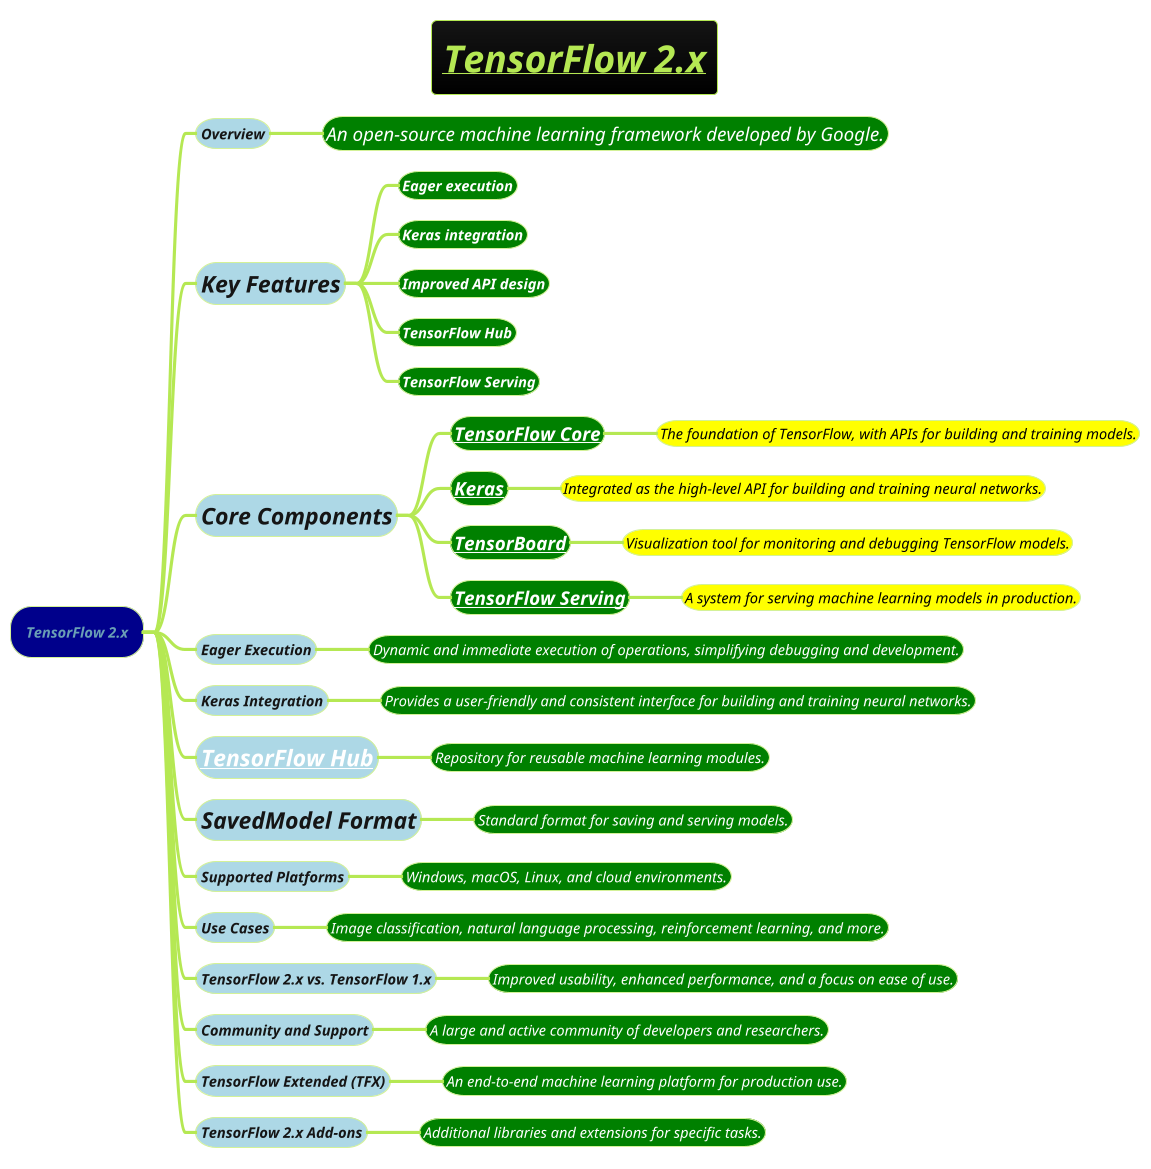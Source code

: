 @startmindmap
title =<i><b><u>TensorFlow 2.x

!theme hacker



*[#darkblue] <i><size:14>TensorFlow 2.x
**[#lightblue] <i><size:14>Overview
***[#green] <color #white><i><size:18>An open-source machine learning framework developed by Google.
**[#lightblue] <i><size:22>Key Features
***[#green] <color #white><b><i><size:14>Eager execution
***[#green] <color #white><b><i><size:14>Keras integration
***[#green] <color #white><b><i><size:14>Improved API design
***[#green] <color #white><b><i><size:14>TensorFlow Hub
***[#green] <color #white><b><i><size:14>TensorFlow Serving
**[#lightblue] <i><size:22>Core Components
***[#green] <color #white><b><i><size:18>[[tensorflow-core.puml TensorFlow Core]]
****[#yellow] <color #black><i><size:14>The foundation of TensorFlow, with APIs for building and training models.
***[#green] <color #white><b><i><size:18>[[Keras.puml Keras]]
****[#yellow] <color #black><i><size:14>Integrated as the high-level API for building and training neural networks.
***[#green] <color #white><b><i><size:18>[[TensorBoard.puml TensorBoard]]
****[#yellow] <color #black><i><size:14>Visualization tool for monitoring and debugging TensorFlow models.
***[#green] <color #white><b><i><size:18>[[TensorFlow-Serving.puml TensorFlow Serving]]
****[#yellow] <color #black><i><size:14>A system for serving machine learning models in production.
**[#lightblue] <i><size:14>Eager Execution
***[#green] <color #white><i><size:14>Dynamic and immediate execution of operations, simplifying debugging and development.
**[#lightblue] <i><size:14>Keras Integration
***[#green] <color #white><i><size:14>Provides a user-friendly and consistent interface for building and training neural networks.
**[#lightblue] <i><size:22>[[TensorFlow-Hub.puml TensorFlow Hub]]
***[#green] <color #white><i><size:14>Repository for reusable machine learning modules.
**[#lightblue] <i><size:22>SavedModel Format
***[#green] <color #white><i><size:14>Standard format for saving and serving models.
**[#lightblue] <i><size:14>Supported Platforms
***[#green] <color #white><i><size:14>Windows, macOS, Linux, and cloud environments.
**[#lightblue] <i><size:14>Use Cases
***[#green] <color #white><i><size:14>Image classification, natural language processing, reinforcement learning, and more.
**[#lightblue] <i><size:14>TensorFlow 2.x vs. TensorFlow 1.x
***[#green] <color #white><i><size:14>Improved usability, enhanced performance, and a focus on ease of use.
**[#lightblue] <i><size:14>Community and Support
***[#green] <color #white><i><size:14>A large and active community of developers and researchers.
**[#lightblue] <i><size:14>TensorFlow Extended (TFX)
***[#green] <color #white><i><size:14>An end-to-end machine learning platform for production use.
**[#lightblue] <i><size:14>TensorFlow 2.x Add-ons
***[#green] <color #white><i><size:14>Additional libraries and extensions for specific tasks.
@endmindmap
